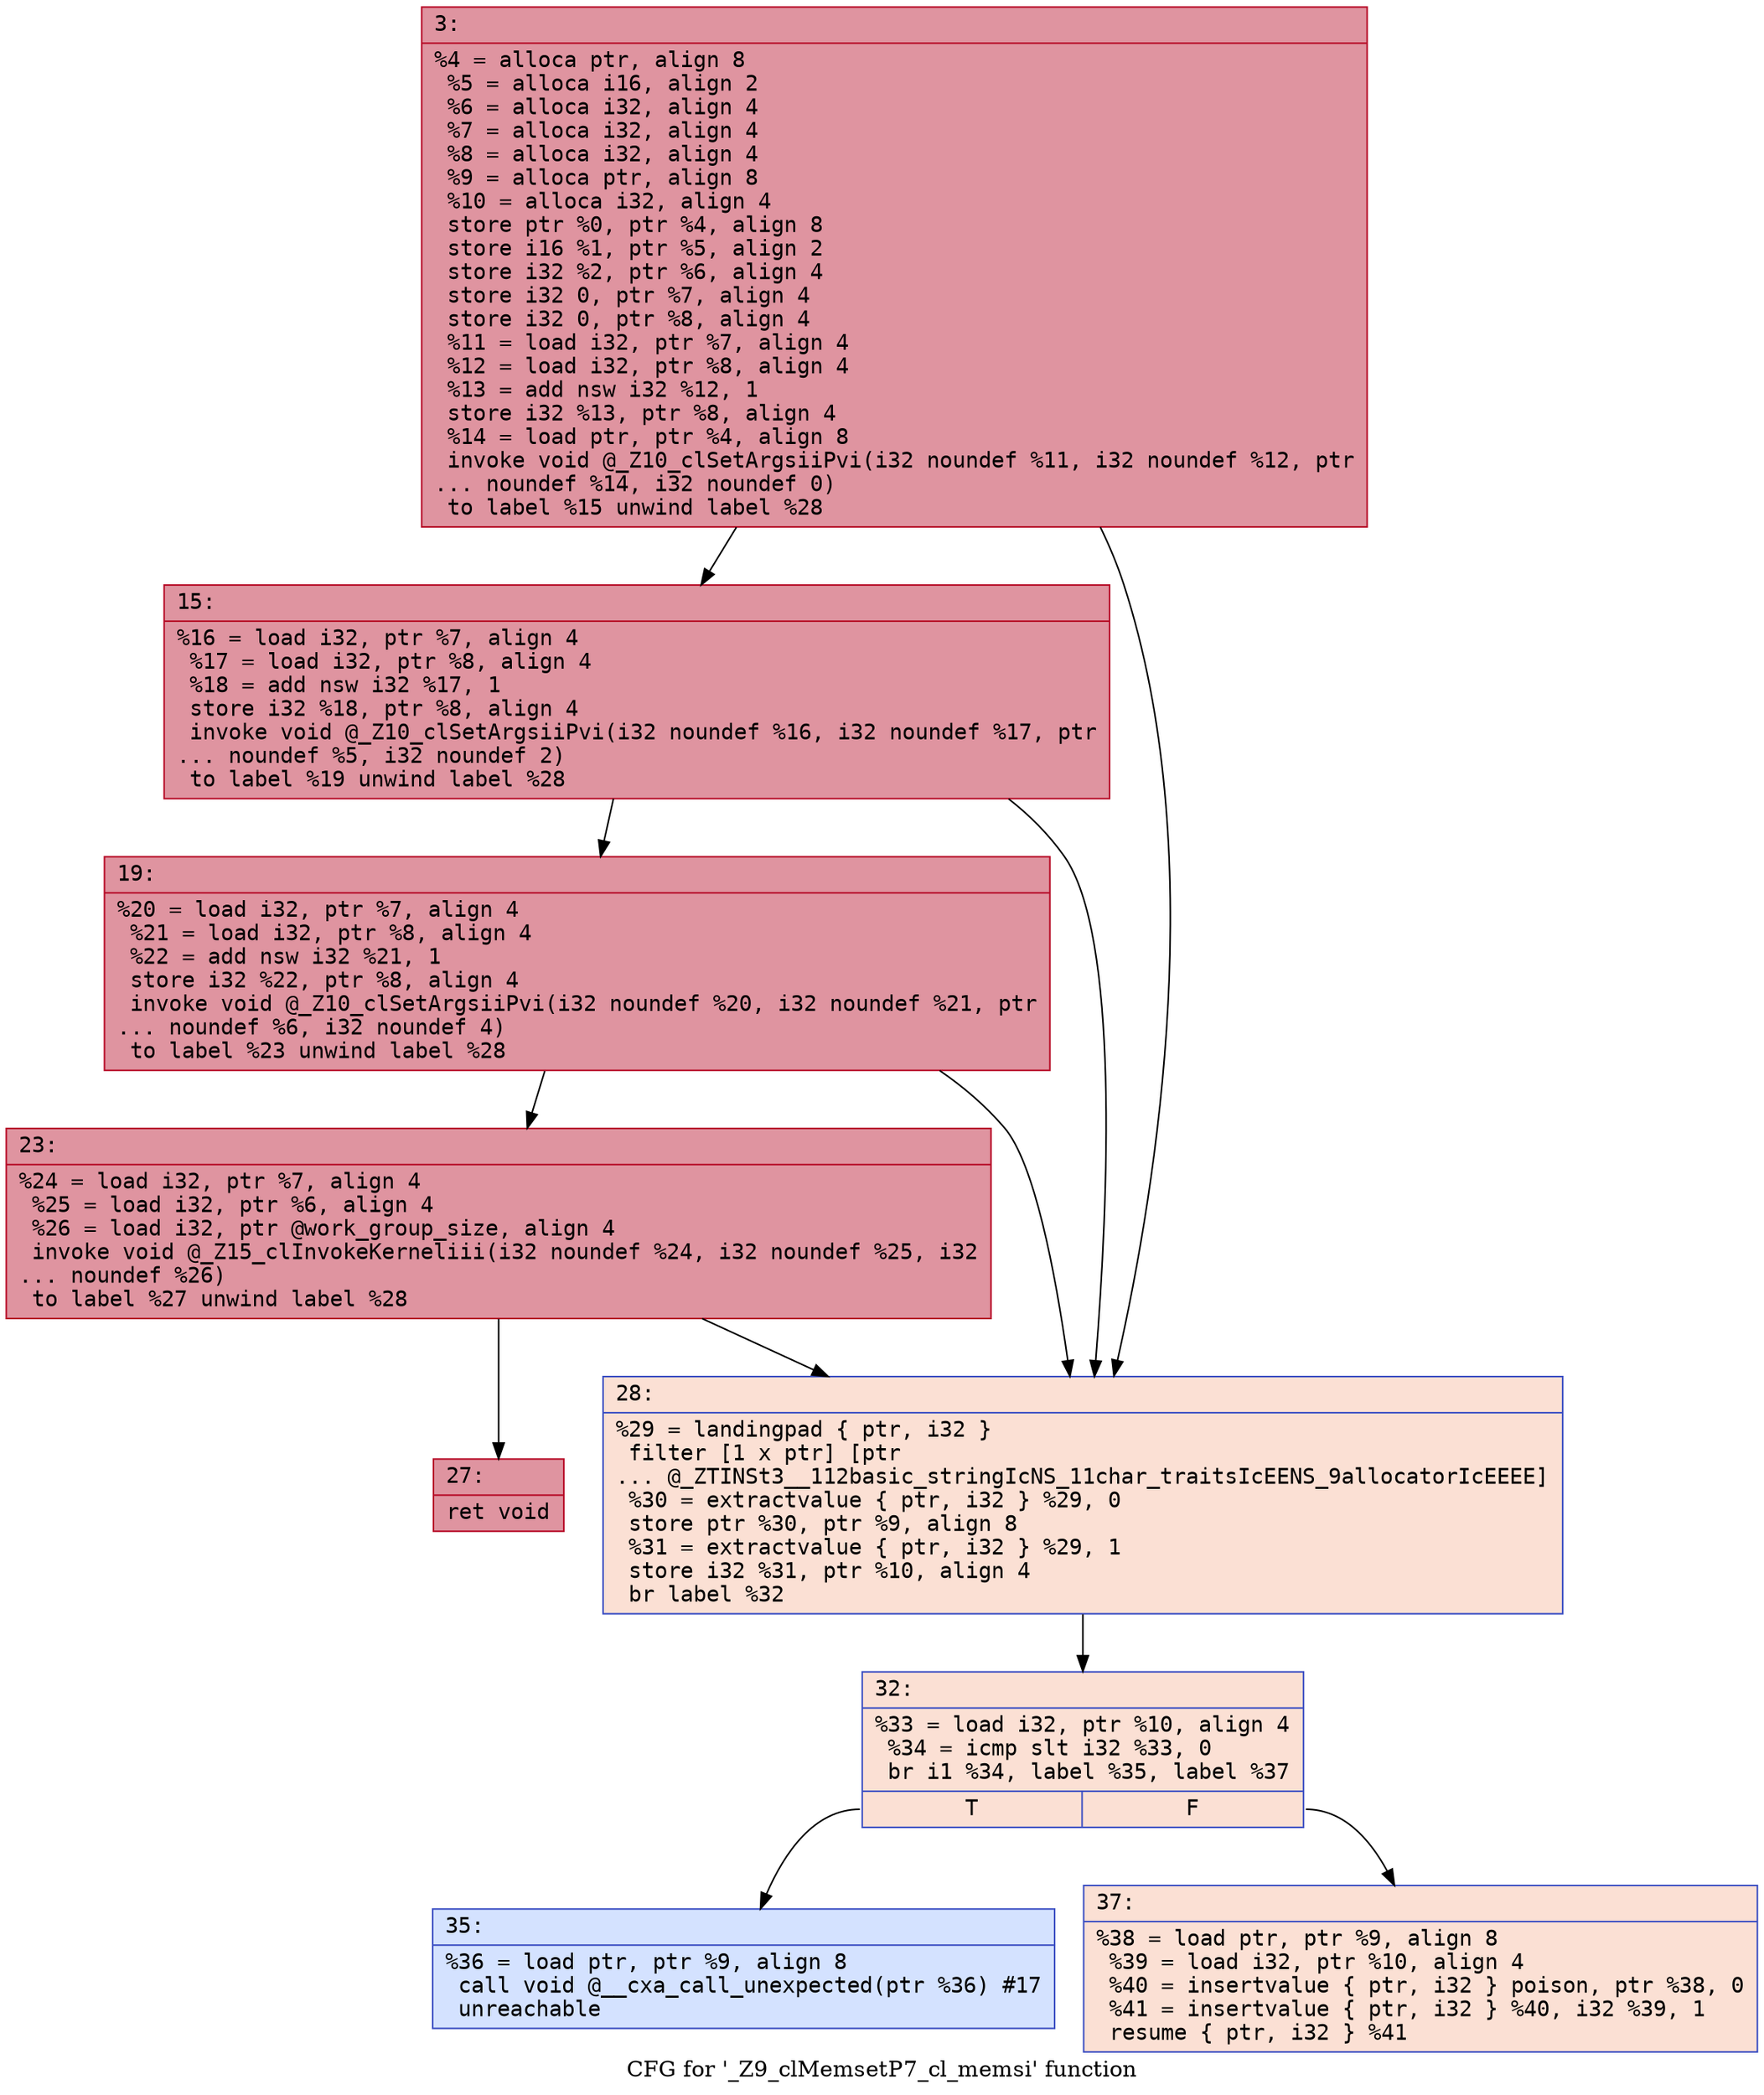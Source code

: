 digraph "CFG for '_Z9_clMemsetP7_cl_memsi' function" {
	label="CFG for '_Z9_clMemsetP7_cl_memsi' function";

	Node0x600000d0b1b0 [shape=record,color="#b70d28ff", style=filled, fillcolor="#b70d2870" fontname="Courier",label="{3:\l|  %4 = alloca ptr, align 8\l  %5 = alloca i16, align 2\l  %6 = alloca i32, align 4\l  %7 = alloca i32, align 4\l  %8 = alloca i32, align 4\l  %9 = alloca ptr, align 8\l  %10 = alloca i32, align 4\l  store ptr %0, ptr %4, align 8\l  store i16 %1, ptr %5, align 2\l  store i32 %2, ptr %6, align 4\l  store i32 0, ptr %7, align 4\l  store i32 0, ptr %8, align 4\l  %11 = load i32, ptr %7, align 4\l  %12 = load i32, ptr %8, align 4\l  %13 = add nsw i32 %12, 1\l  store i32 %13, ptr %8, align 4\l  %14 = load ptr, ptr %4, align 8\l  invoke void @_Z10_clSetArgsiiPvi(i32 noundef %11, i32 noundef %12, ptr\l... noundef %14, i32 noundef 0)\l          to label %15 unwind label %28\l}"];
	Node0x600000d0b1b0 -> Node0x600000d0b200[tooltip="3 -> 15\nProbability 100.00%" ];
	Node0x600000d0b1b0 -> Node0x600000d0b340[tooltip="3 -> 28\nProbability 0.00%" ];
	Node0x600000d0b200 [shape=record,color="#b70d28ff", style=filled, fillcolor="#b70d2870" fontname="Courier",label="{15:\l|  %16 = load i32, ptr %7, align 4\l  %17 = load i32, ptr %8, align 4\l  %18 = add nsw i32 %17, 1\l  store i32 %18, ptr %8, align 4\l  invoke void @_Z10_clSetArgsiiPvi(i32 noundef %16, i32 noundef %17, ptr\l... noundef %5, i32 noundef 2)\l          to label %19 unwind label %28\l}"];
	Node0x600000d0b200 -> Node0x600000d0b250[tooltip="15 -> 19\nProbability 100.00%" ];
	Node0x600000d0b200 -> Node0x600000d0b340[tooltip="15 -> 28\nProbability 0.00%" ];
	Node0x600000d0b250 [shape=record,color="#b70d28ff", style=filled, fillcolor="#b70d2870" fontname="Courier",label="{19:\l|  %20 = load i32, ptr %7, align 4\l  %21 = load i32, ptr %8, align 4\l  %22 = add nsw i32 %21, 1\l  store i32 %22, ptr %8, align 4\l  invoke void @_Z10_clSetArgsiiPvi(i32 noundef %20, i32 noundef %21, ptr\l... noundef %6, i32 noundef 4)\l          to label %23 unwind label %28\l}"];
	Node0x600000d0b250 -> Node0x600000d0b2a0[tooltip="19 -> 23\nProbability 100.00%" ];
	Node0x600000d0b250 -> Node0x600000d0b340[tooltip="19 -> 28\nProbability 0.00%" ];
	Node0x600000d0b2a0 [shape=record,color="#b70d28ff", style=filled, fillcolor="#b70d2870" fontname="Courier",label="{23:\l|  %24 = load i32, ptr %7, align 4\l  %25 = load i32, ptr %6, align 4\l  %26 = load i32, ptr @work_group_size, align 4\l  invoke void @_Z15_clInvokeKerneliii(i32 noundef %24, i32 noundef %25, i32\l... noundef %26)\l          to label %27 unwind label %28\l}"];
	Node0x600000d0b2a0 -> Node0x600000d0b2f0[tooltip="23 -> 27\nProbability 100.00%" ];
	Node0x600000d0b2a0 -> Node0x600000d0b340[tooltip="23 -> 28\nProbability 0.00%" ];
	Node0x600000d0b2f0 [shape=record,color="#b70d28ff", style=filled, fillcolor="#b70d2870" fontname="Courier",label="{27:\l|  ret void\l}"];
	Node0x600000d0b340 [shape=record,color="#3d50c3ff", style=filled, fillcolor="#f7b99e70" fontname="Courier",label="{28:\l|  %29 = landingpad \{ ptr, i32 \}\l          filter [1 x ptr] [ptr\l... @_ZTINSt3__112basic_stringIcNS_11char_traitsIcEENS_9allocatorIcEEEE]\l  %30 = extractvalue \{ ptr, i32 \} %29, 0\l  store ptr %30, ptr %9, align 8\l  %31 = extractvalue \{ ptr, i32 \} %29, 1\l  store i32 %31, ptr %10, align 4\l  br label %32\l}"];
	Node0x600000d0b340 -> Node0x600000d0b390[tooltip="28 -> 32\nProbability 100.00%" ];
	Node0x600000d0b390 [shape=record,color="#3d50c3ff", style=filled, fillcolor="#f7b99e70" fontname="Courier",label="{32:\l|  %33 = load i32, ptr %10, align 4\l  %34 = icmp slt i32 %33, 0\l  br i1 %34, label %35, label %37\l|{<s0>T|<s1>F}}"];
	Node0x600000d0b390:s0 -> Node0x600000d0b3e0[tooltip="32 -> 35\nProbability 0.00%" ];
	Node0x600000d0b390:s1 -> Node0x600000d0b430[tooltip="32 -> 37\nProbability 100.00%" ];
	Node0x600000d0b3e0 [shape=record,color="#3d50c3ff", style=filled, fillcolor="#9ebeff70" fontname="Courier",label="{35:\l|  %36 = load ptr, ptr %9, align 8\l  call void @__cxa_call_unexpected(ptr %36) #17\l  unreachable\l}"];
	Node0x600000d0b430 [shape=record,color="#3d50c3ff", style=filled, fillcolor="#f7b99e70" fontname="Courier",label="{37:\l|  %38 = load ptr, ptr %9, align 8\l  %39 = load i32, ptr %10, align 4\l  %40 = insertvalue \{ ptr, i32 \} poison, ptr %38, 0\l  %41 = insertvalue \{ ptr, i32 \} %40, i32 %39, 1\l  resume \{ ptr, i32 \} %41\l}"];
}
